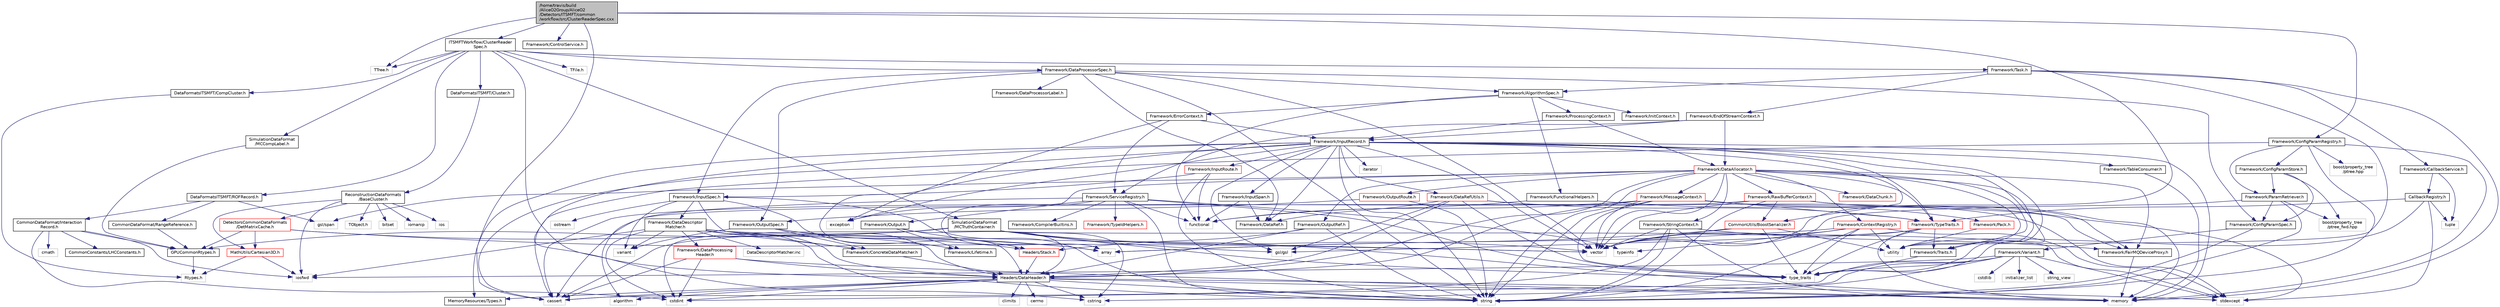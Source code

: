 digraph "/home/travis/build/AliceO2Group/AliceO2/Detectors/ITSMFT/common/workflow/src/ClusterReaderSpec.cxx"
{
 // INTERACTIVE_SVG=YES
  bgcolor="transparent";
  edge [fontname="Helvetica",fontsize="10",labelfontname="Helvetica",labelfontsize="10"];
  node [fontname="Helvetica",fontsize="10",shape=record];
  Node0 [label="/home/travis/build\l/AliceO2Group/AliceO2\l/Detectors/ITSMFT/common\l/workflow/src/ClusterReaderSpec.cxx",height=0.2,width=0.4,color="black", fillcolor="grey75", style="filled", fontcolor="black"];
  Node0 -> Node1 [color="midnightblue",fontsize="10",style="solid",fontname="Helvetica"];
  Node1 [label="vector",height=0.2,width=0.4,color="grey75"];
  Node0 -> Node2 [color="midnightblue",fontsize="10",style="solid",fontname="Helvetica"];
  Node2 [label="TTree.h",height=0.2,width=0.4,color="grey75"];
  Node0 -> Node3 [color="midnightblue",fontsize="10",style="solid",fontname="Helvetica"];
  Node3 [label="Framework/ControlService.h",height=0.2,width=0.4,color="black",URL="$d2/d43/ControlService_8h.html"];
  Node0 -> Node4 [color="midnightblue",fontsize="10",style="solid",fontname="Helvetica"];
  Node4 [label="Framework/ConfigParamRegistry.h",height=0.2,width=0.4,color="black",URL="$de/dc6/ConfigParamRegistry_8h.html"];
  Node4 -> Node5 [color="midnightblue",fontsize="10",style="solid",fontname="Helvetica"];
  Node5 [label="Framework/ParamRetriever.h",height=0.2,width=0.4,color="black",URL="$df/d72/ParamRetriever_8h.html"];
  Node5 -> Node6 [color="midnightblue",fontsize="10",style="solid",fontname="Helvetica"];
  Node6 [label="Framework/ConfigParamSpec.h",height=0.2,width=0.4,color="black",URL="$d0/d1c/ConfigParamSpec_8h.html"];
  Node6 -> Node7 [color="midnightblue",fontsize="10",style="solid",fontname="Helvetica"];
  Node7 [label="Framework/Variant.h",height=0.2,width=0.4,color="black",URL="$de/d56/Variant_8h.html"];
  Node7 -> Node8 [color="midnightblue",fontsize="10",style="solid",fontname="Helvetica"];
  Node8 [label="type_traits",height=0.2,width=0.4,color="grey75"];
  Node7 -> Node9 [color="midnightblue",fontsize="10",style="solid",fontname="Helvetica"];
  Node9 [label="cstring",height=0.2,width=0.4,color="grey75"];
  Node7 -> Node10 [color="midnightblue",fontsize="10",style="solid",fontname="Helvetica"];
  Node10 [label="cstdint",height=0.2,width=0.4,color="grey75"];
  Node7 -> Node11 [color="midnightblue",fontsize="10",style="solid",fontname="Helvetica"];
  Node11 [label="cstdlib",height=0.2,width=0.4,color="grey75"];
  Node7 -> Node12 [color="midnightblue",fontsize="10",style="solid",fontname="Helvetica"];
  Node12 [label="stdexcept",height=0.2,width=0.4,color="grey75"];
  Node7 -> Node13 [color="midnightblue",fontsize="10",style="solid",fontname="Helvetica"];
  Node13 [label="iosfwd",height=0.2,width=0.4,color="grey75"];
  Node7 -> Node14 [color="midnightblue",fontsize="10",style="solid",fontname="Helvetica"];
  Node14 [label="initializer_list",height=0.2,width=0.4,color="grey75"];
  Node7 -> Node15 [color="midnightblue",fontsize="10",style="solid",fontname="Helvetica"];
  Node15 [label="string_view",height=0.2,width=0.4,color="grey75"];
  Node7 -> Node16 [color="midnightblue",fontsize="10",style="solid",fontname="Helvetica"];
  Node16 [label="string",height=0.2,width=0.4,color="grey75"];
  Node6 -> Node16 [color="midnightblue",fontsize="10",style="solid",fontname="Helvetica"];
  Node5 -> Node17 [color="midnightblue",fontsize="10",style="solid",fontname="Helvetica"];
  Node17 [label="boost/property_tree\l/ptree_fwd.hpp",height=0.2,width=0.4,color="grey75"];
  Node5 -> Node16 [color="midnightblue",fontsize="10",style="solid",fontname="Helvetica"];
  Node5 -> Node1 [color="midnightblue",fontsize="10",style="solid",fontname="Helvetica"];
  Node4 -> Node18 [color="midnightblue",fontsize="10",style="solid",fontname="Helvetica"];
  Node18 [label="Framework/ConfigParamStore.h",height=0.2,width=0.4,color="black",URL="$dd/daf/ConfigParamStore_8h.html"];
  Node18 -> Node5 [color="midnightblue",fontsize="10",style="solid",fontname="Helvetica"];
  Node18 -> Node6 [color="midnightblue",fontsize="10",style="solid",fontname="Helvetica"];
  Node18 -> Node17 [color="midnightblue",fontsize="10",style="solid",fontname="Helvetica"];
  Node4 -> Node19 [color="midnightblue",fontsize="10",style="solid",fontname="Helvetica"];
  Node19 [label="boost/property_tree\l/ptree.hpp",height=0.2,width=0.4,color="grey75"];
  Node4 -> Node20 [color="midnightblue",fontsize="10",style="solid",fontname="Helvetica"];
  Node20 [label="memory",height=0.2,width=0.4,color="grey75"];
  Node4 -> Node16 [color="midnightblue",fontsize="10",style="solid",fontname="Helvetica"];
  Node4 -> Node21 [color="midnightblue",fontsize="10",style="solid",fontname="Helvetica"];
  Node21 [label="cassert",height=0.2,width=0.4,color="grey75"];
  Node0 -> Node22 [color="midnightblue",fontsize="10",style="solid",fontname="Helvetica"];
  Node22 [label="ITSMFTWorkflow/ClusterReader\lSpec.h",height=0.2,width=0.4,color="black",URL="$de/dea/ITSMFT_2common_2workflow_2include_2ITSMFTWorkflow_2ClusterReaderSpec_8h.html"];
  Node22 -> Node23 [color="midnightblue",fontsize="10",style="solid",fontname="Helvetica"];
  Node23 [label="TFile.h",height=0.2,width=0.4,color="grey75"];
  Node22 -> Node2 [color="midnightblue",fontsize="10",style="solid",fontname="Helvetica"];
  Node22 -> Node24 [color="midnightblue",fontsize="10",style="solid",fontname="Helvetica"];
  Node24 [label="Framework/DataProcessorSpec.h",height=0.2,width=0.4,color="black",URL="$d0/df4/DataProcessorSpec_8h.html"];
  Node24 -> Node25 [color="midnightblue",fontsize="10",style="solid",fontname="Helvetica"];
  Node25 [label="Framework/AlgorithmSpec.h",height=0.2,width=0.4,color="black",URL="$d0/d14/AlgorithmSpec_8h.html"];
  Node25 -> Node26 [color="midnightblue",fontsize="10",style="solid",fontname="Helvetica"];
  Node26 [label="Framework/ProcessingContext.h",height=0.2,width=0.4,color="black",URL="$de/d6a/ProcessingContext_8h.html"];
  Node26 -> Node27 [color="midnightblue",fontsize="10",style="solid",fontname="Helvetica"];
  Node27 [label="Framework/InputRecord.h",height=0.2,width=0.4,color="black",URL="$d6/d5c/InputRecord_8h.html"];
  Node27 -> Node28 [color="midnightblue",fontsize="10",style="solid",fontname="Helvetica"];
  Node28 [label="Framework/DataRef.h",height=0.2,width=0.4,color="black",URL="$d5/dfb/DataRef_8h.html"];
  Node27 -> Node29 [color="midnightblue",fontsize="10",style="solid",fontname="Helvetica"];
  Node29 [label="Framework/DataRefUtils.h",height=0.2,width=0.4,color="red",URL="$d5/db8/DataRefUtils_8h.html"];
  Node29 -> Node28 [color="midnightblue",fontsize="10",style="solid",fontname="Helvetica"];
  Node29 -> Node43 [color="midnightblue",fontsize="10",style="solid",fontname="Helvetica"];
  Node43 [label="Framework/TypeTraits.h",height=0.2,width=0.4,color="red",URL="$d0/d95/TypeTraits_8h.html"];
  Node43 -> Node8 [color="midnightblue",fontsize="10",style="solid",fontname="Helvetica"];
  Node43 -> Node1 [color="midnightblue",fontsize="10",style="solid",fontname="Helvetica"];
  Node43 -> Node20 [color="midnightblue",fontsize="10",style="solid",fontname="Helvetica"];
  Node43 -> Node44 [color="midnightblue",fontsize="10",style="solid",fontname="Helvetica"];
  Node44 [label="Framework/Traits.h",height=0.2,width=0.4,color="black",URL="$db/d31/Traits_8h.html"];
  Node44 -> Node8 [color="midnightblue",fontsize="10",style="solid",fontname="Helvetica"];
  Node43 -> Node47 [color="midnightblue",fontsize="10",style="solid",fontname="Helvetica"];
  Node47 [label="gsl/gsl",height=0.2,width=0.4,color="grey75"];
  Node29 -> Node64 [color="midnightblue",fontsize="10",style="solid",fontname="Helvetica"];
  Node64 [label="Headers/DataHeader.h",height=0.2,width=0.4,color="black",URL="$dc/dcd/DataHeader_8h.html"];
  Node64 -> Node10 [color="midnightblue",fontsize="10",style="solid",fontname="Helvetica"];
  Node64 -> Node20 [color="midnightblue",fontsize="10",style="solid",fontname="Helvetica"];
  Node64 -> Node21 [color="midnightblue",fontsize="10",style="solid",fontname="Helvetica"];
  Node64 -> Node9 [color="midnightblue",fontsize="10",style="solid",fontname="Helvetica"];
  Node64 -> Node65 [color="midnightblue",fontsize="10",style="solid",fontname="Helvetica"];
  Node65 [label="algorithm",height=0.2,width=0.4,color="grey75"];
  Node64 -> Node12 [color="midnightblue",fontsize="10",style="solid",fontname="Helvetica"];
  Node64 -> Node16 [color="midnightblue",fontsize="10",style="solid",fontname="Helvetica"];
  Node64 -> Node66 [color="midnightblue",fontsize="10",style="solid",fontname="Helvetica"];
  Node66 [label="climits",height=0.2,width=0.4,color="grey75"];
  Node64 -> Node40 [color="midnightblue",fontsize="10",style="solid",fontname="Helvetica"];
  Node40 [label="MemoryResources/Types.h",height=0.2,width=0.4,color="black",URL="$d7/df8/Types_8h.html"];
  Node64 -> Node67 [color="midnightblue",fontsize="10",style="solid",fontname="Helvetica"];
  Node67 [label="cerrno",height=0.2,width=0.4,color="grey75"];
  Node29 -> Node47 [color="midnightblue",fontsize="10",style="solid",fontname="Helvetica"];
  Node29 -> Node12 [color="midnightblue",fontsize="10",style="solid",fontname="Helvetica"];
  Node29 -> Node8 [color="midnightblue",fontsize="10",style="solid",fontname="Helvetica"];
  Node27 -> Node93 [color="midnightblue",fontsize="10",style="solid",fontname="Helvetica"];
  Node93 [label="Framework/InputRoute.h",height=0.2,width=0.4,color="red",URL="$d5/d19/InputRoute_8h.html"];
  Node93 -> Node71 [color="midnightblue",fontsize="10",style="solid",fontname="Helvetica"];
  Node71 [label="Framework/InputSpec.h",height=0.2,width=0.4,color="black",URL="$d5/d3f/InputSpec_8h.html"];
  Node71 -> Node68 [color="midnightblue",fontsize="10",style="solid",fontname="Helvetica"];
  Node68 [label="Framework/Lifetime.h",height=0.2,width=0.4,color="black",URL="$dc/dca/Lifetime_8h.html"];
  Node71 -> Node69 [color="midnightblue",fontsize="10",style="solid",fontname="Helvetica"];
  Node69 [label="Framework/ConcreteDataMatcher.h",height=0.2,width=0.4,color="black",URL="$d0/d1b/ConcreteDataMatcher_8h.html"];
  Node69 -> Node64 [color="midnightblue",fontsize="10",style="solid",fontname="Helvetica"];
  Node71 -> Node72 [color="midnightblue",fontsize="10",style="solid",fontname="Helvetica"];
  Node72 [label="Framework/DataDescriptor\lMatcher.h",height=0.2,width=0.4,color="black",URL="$d3/da3/DataDescriptorMatcher_8h.html"];
  Node72 -> Node69 [color="midnightblue",fontsize="10",style="solid",fontname="Helvetica"];
  Node72 -> Node73 [color="midnightblue",fontsize="10",style="solid",fontname="Helvetica"];
  Node73 [label="Framework/DataProcessing\lHeader.h",height=0.2,width=0.4,color="red",URL="$d6/dc9/DataProcessingHeader_8h.html"];
  Node73 -> Node64 [color="midnightblue",fontsize="10",style="solid",fontname="Helvetica"];
  Node73 -> Node10 [color="midnightblue",fontsize="10",style="solid",fontname="Helvetica"];
  Node73 -> Node20 [color="midnightblue",fontsize="10",style="solid",fontname="Helvetica"];
  Node73 -> Node21 [color="midnightblue",fontsize="10",style="solid",fontname="Helvetica"];
  Node72 -> Node64 [color="midnightblue",fontsize="10",style="solid",fontname="Helvetica"];
  Node72 -> Node76 [color="midnightblue",fontsize="10",style="solid",fontname="Helvetica"];
  Node76 [label="Headers/Stack.h",height=0.2,width=0.4,color="red",URL="$d4/d00/Headers_2include_2Headers_2Stack_8h.html"];
  Node76 -> Node64 [color="midnightblue",fontsize="10",style="solid",fontname="Helvetica"];
  Node72 -> Node50 [color="midnightblue",fontsize="10",style="solid",fontname="Helvetica"];
  Node50 [label="array",height=0.2,width=0.4,color="grey75"];
  Node72 -> Node10 [color="midnightblue",fontsize="10",style="solid",fontname="Helvetica"];
  Node72 -> Node13 [color="midnightblue",fontsize="10",style="solid",fontname="Helvetica"];
  Node72 -> Node16 [color="midnightblue",fontsize="10",style="solid",fontname="Helvetica"];
  Node72 -> Node70 [color="midnightblue",fontsize="10",style="solid",fontname="Helvetica"];
  Node70 [label="variant",height=0.2,width=0.4,color="grey75"];
  Node72 -> Node1 [color="midnightblue",fontsize="10",style="solid",fontname="Helvetica"];
  Node72 -> Node87 [color="midnightblue",fontsize="10",style="solid",fontname="Helvetica"];
  Node87 [label="DataDescriptorMatcher.inc",height=0.2,width=0.4,color="grey75"];
  Node71 -> Node16 [color="midnightblue",fontsize="10",style="solid",fontname="Helvetica"];
  Node71 -> Node88 [color="midnightblue",fontsize="10",style="solid",fontname="Helvetica"];
  Node88 [label="ostream",height=0.2,width=0.4,color="grey75"];
  Node71 -> Node70 [color="midnightblue",fontsize="10",style="solid",fontname="Helvetica"];
  Node93 -> Node16 [color="midnightblue",fontsize="10",style="solid",fontname="Helvetica"];
  Node93 -> Node95 [color="midnightblue",fontsize="10",style="solid",fontname="Helvetica"];
  Node95 [label="functional",height=0.2,width=0.4,color="grey75"];
  Node27 -> Node43 [color="midnightblue",fontsize="10",style="solid",fontname="Helvetica"];
  Node27 -> Node97 [color="midnightblue",fontsize="10",style="solid",fontname="Helvetica"];
  Node97 [label="Framework/InputSpan.h",height=0.2,width=0.4,color="black",URL="$da/d0f/InputSpan_8h.html"];
  Node97 -> Node28 [color="midnightblue",fontsize="10",style="solid",fontname="Helvetica"];
  Node97 -> Node95 [color="midnightblue",fontsize="10",style="solid",fontname="Helvetica"];
  Node27 -> Node98 [color="midnightblue",fontsize="10",style="solid",fontname="Helvetica"];
  Node98 [label="Framework/TableConsumer.h",height=0.2,width=0.4,color="black",URL="$dc/d03/TableConsumer_8h.html"];
  Node98 -> Node20 [color="midnightblue",fontsize="10",style="solid",fontname="Helvetica"];
  Node27 -> Node44 [color="midnightblue",fontsize="10",style="solid",fontname="Helvetica"];
  Node27 -> Node40 [color="midnightblue",fontsize="10",style="solid",fontname="Helvetica"];
  Node27 -> Node64 [color="midnightblue",fontsize="10",style="solid",fontname="Helvetica"];
  Node27 -> Node48 [color="midnightblue",fontsize="10",style="solid",fontname="Helvetica"];
  Node48 [label="CommonUtils/BoostSerializer.h",height=0.2,width=0.4,color="red",URL="$d7/d91/BoostSerializer_8h.html",tooltip="Templatised boost serializer/deserializer for containers and base types. "];
  Node48 -> Node49 [color="midnightblue",fontsize="10",style="solid",fontname="Helvetica"];
  Node49 [label="utility",height=0.2,width=0.4,color="grey75"];
  Node48 -> Node8 [color="midnightblue",fontsize="10",style="solid",fontname="Helvetica"];
  Node48 -> Node50 [color="midnightblue",fontsize="10",style="solid",fontname="Helvetica"];
  Node48 -> Node1 [color="midnightblue",fontsize="10",style="solid",fontname="Helvetica"];
  Node27 -> Node47 [color="midnightblue",fontsize="10",style="solid",fontname="Helvetica"];
  Node27 -> Node99 [color="midnightblue",fontsize="10",style="solid",fontname="Helvetica"];
  Node99 [label="iterator",height=0.2,width=0.4,color="grey75"];
  Node27 -> Node16 [color="midnightblue",fontsize="10",style="solid",fontname="Helvetica"];
  Node27 -> Node1 [color="midnightblue",fontsize="10",style="solid",fontname="Helvetica"];
  Node27 -> Node9 [color="midnightblue",fontsize="10",style="solid",fontname="Helvetica"];
  Node27 -> Node21 [color="midnightblue",fontsize="10",style="solid",fontname="Helvetica"];
  Node27 -> Node100 [color="midnightblue",fontsize="10",style="solid",fontname="Helvetica"];
  Node100 [label="exception",height=0.2,width=0.4,color="grey75"];
  Node27 -> Node20 [color="midnightblue",fontsize="10",style="solid",fontname="Helvetica"];
  Node27 -> Node8 [color="midnightblue",fontsize="10",style="solid",fontname="Helvetica"];
  Node26 -> Node101 [color="midnightblue",fontsize="10",style="solid",fontname="Helvetica"];
  Node101 [label="Framework/DataAllocator.h",height=0.2,width=0.4,color="red",URL="$d1/d28/DataAllocator_8h.html"];
  Node101 -> Node102 [color="midnightblue",fontsize="10",style="solid",fontname="Helvetica"];
  Node102 [label="Framework/ContextRegistry.h",height=0.2,width=0.4,color="red",URL="$df/d2f/ContextRegistry_8h.html"];
  Node102 -> Node103 [color="midnightblue",fontsize="10",style="solid",fontname="Helvetica"];
  Node103 [label="typeinfo",height=0.2,width=0.4,color="grey75"];
  Node102 -> Node8 [color="midnightblue",fontsize="10",style="solid",fontname="Helvetica"];
  Node102 -> Node16 [color="midnightblue",fontsize="10",style="solid",fontname="Helvetica"];
  Node102 -> Node12 [color="midnightblue",fontsize="10",style="solid",fontname="Helvetica"];
  Node102 -> Node1 [color="midnightblue",fontsize="10",style="solid",fontname="Helvetica"];
  Node102 -> Node49 [color="midnightblue",fontsize="10",style="solid",fontname="Helvetica"];
  Node102 -> Node50 [color="midnightblue",fontsize="10",style="solid",fontname="Helvetica"];
  Node101 -> Node105 [color="midnightblue",fontsize="10",style="solid",fontname="Helvetica"];
  Node105 [label="Framework/MessageContext.h",height=0.2,width=0.4,color="red",URL="$dc/dc4/MessageContext_8h.html"];
  Node105 -> Node108 [color="midnightblue",fontsize="10",style="solid",fontname="Helvetica"];
  Node108 [label="Framework/FairMQDeviceProxy.h",height=0.2,width=0.4,color="black",URL="$d8/d71/FairMQDeviceProxy_8h.html"];
  Node108 -> Node20 [color="midnightblue",fontsize="10",style="solid",fontname="Helvetica"];
  Node105 -> Node43 [color="midnightblue",fontsize="10",style="solid",fontname="Helvetica"];
  Node105 -> Node64 [color="midnightblue",fontsize="10",style="solid",fontname="Helvetica"];
  Node105 -> Node21 [color="midnightblue",fontsize="10",style="solid",fontname="Helvetica"];
  Node105 -> Node95 [color="midnightblue",fontsize="10",style="solid",fontname="Helvetica"];
  Node105 -> Node12 [color="midnightblue",fontsize="10",style="solid",fontname="Helvetica"];
  Node105 -> Node16 [color="midnightblue",fontsize="10",style="solid",fontname="Helvetica"];
  Node105 -> Node8 [color="midnightblue",fontsize="10",style="solid",fontname="Helvetica"];
  Node105 -> Node1 [color="midnightblue",fontsize="10",style="solid",fontname="Helvetica"];
  Node101 -> Node110 [color="midnightblue",fontsize="10",style="solid",fontname="Helvetica"];
  Node110 [label="Framework/StringContext.h",height=0.2,width=0.4,color="black",URL="$dd/df6/StringContext_8h.html"];
  Node110 -> Node108 [color="midnightblue",fontsize="10",style="solid",fontname="Helvetica"];
  Node110 -> Node1 [color="midnightblue",fontsize="10",style="solid",fontname="Helvetica"];
  Node110 -> Node21 [color="midnightblue",fontsize="10",style="solid",fontname="Helvetica"];
  Node110 -> Node16 [color="midnightblue",fontsize="10",style="solid",fontname="Helvetica"];
  Node110 -> Node20 [color="midnightblue",fontsize="10",style="solid",fontname="Helvetica"];
  Node101 -> Node111 [color="midnightblue",fontsize="10",style="solid",fontname="Helvetica"];
  Node111 [label="Framework/RawBufferContext.h",height=0.2,width=0.4,color="red",URL="$d8/d25/RawBufferContext_8h.html",tooltip=" "];
  Node111 -> Node108 [color="midnightblue",fontsize="10",style="solid",fontname="Helvetica"];
  Node111 -> Node48 [color="midnightblue",fontsize="10",style="solid",fontname="Helvetica"];
  Node111 -> Node1 [color="midnightblue",fontsize="10",style="solid",fontname="Helvetica"];
  Node111 -> Node21 [color="midnightblue",fontsize="10",style="solid",fontname="Helvetica"];
  Node111 -> Node16 [color="midnightblue",fontsize="10",style="solid",fontname="Helvetica"];
  Node111 -> Node20 [color="midnightblue",fontsize="10",style="solid",fontname="Helvetica"];
  Node101 -> Node89 [color="midnightblue",fontsize="10",style="solid",fontname="Helvetica"];
  Node89 [label="Framework/Output.h",height=0.2,width=0.4,color="black",URL="$d3/ddf/Output_8h.html"];
  Node89 -> Node64 [color="midnightblue",fontsize="10",style="solid",fontname="Helvetica"];
  Node89 -> Node68 [color="midnightblue",fontsize="10",style="solid",fontname="Helvetica"];
  Node89 -> Node76 [color="midnightblue",fontsize="10",style="solid",fontname="Helvetica"];
  Node101 -> Node113 [color="midnightblue",fontsize="10",style="solid",fontname="Helvetica"];
  Node113 [label="Framework/OutputRef.h",height=0.2,width=0.4,color="black",URL="$d6/d5a/OutputRef_8h.html"];
  Node113 -> Node64 [color="midnightblue",fontsize="10",style="solid",fontname="Helvetica"];
  Node113 -> Node76 [color="midnightblue",fontsize="10",style="solid",fontname="Helvetica"];
  Node113 -> Node16 [color="midnightblue",fontsize="10",style="solid",fontname="Helvetica"];
  Node101 -> Node114 [color="midnightblue",fontsize="10",style="solid",fontname="Helvetica"];
  Node114 [label="Framework/OutputRoute.h",height=0.2,width=0.4,color="red",URL="$d6/df4/OutputRoute_8h.html"];
  Node114 -> Node63 [color="midnightblue",fontsize="10",style="solid",fontname="Helvetica"];
  Node63 [label="Framework/OutputSpec.h",height=0.2,width=0.4,color="black",URL="$db/d2d/OutputSpec_8h.html"];
  Node63 -> Node64 [color="midnightblue",fontsize="10",style="solid",fontname="Helvetica"];
  Node63 -> Node68 [color="midnightblue",fontsize="10",style="solid",fontname="Helvetica"];
  Node63 -> Node69 [color="midnightblue",fontsize="10",style="solid",fontname="Helvetica"];
  Node63 -> Node70 [color="midnightblue",fontsize="10",style="solid",fontname="Helvetica"];
  Node114 -> Node16 [color="midnightblue",fontsize="10",style="solid",fontname="Helvetica"];
  Node101 -> Node115 [color="midnightblue",fontsize="10",style="solid",fontname="Helvetica"];
  Node115 [label="Framework/DataChunk.h",height=0.2,width=0.4,color="red",URL="$d7/d31/DataChunk_8h.html"];
  Node101 -> Node108 [color="midnightblue",fontsize="10",style="solid",fontname="Helvetica"];
  Node101 -> Node43 [color="midnightblue",fontsize="10",style="solid",fontname="Helvetica"];
  Node101 -> Node44 [color="midnightblue",fontsize="10",style="solid",fontname="Helvetica"];
  Node101 -> Node64 [color="midnightblue",fontsize="10",style="solid",fontname="Helvetica"];
  Node101 -> Node38 [color="midnightblue",fontsize="10",style="solid",fontname="Helvetica"];
  Node38 [label="gsl/span",height=0.2,width=0.4,color="grey75"];
  Node101 -> Node1 [color="midnightblue",fontsize="10",style="solid",fontname="Helvetica"];
  Node101 -> Node16 [color="midnightblue",fontsize="10",style="solid",fontname="Helvetica"];
  Node101 -> Node49 [color="midnightblue",fontsize="10",style="solid",fontname="Helvetica"];
  Node101 -> Node8 [color="midnightblue",fontsize="10",style="solid",fontname="Helvetica"];
  Node25 -> Node117 [color="midnightblue",fontsize="10",style="solid",fontname="Helvetica"];
  Node117 [label="Framework/ErrorContext.h",height=0.2,width=0.4,color="black",URL="$d7/dad/ErrorContext_8h.html"];
  Node117 -> Node27 [color="midnightblue",fontsize="10",style="solid",fontname="Helvetica"];
  Node117 -> Node118 [color="midnightblue",fontsize="10",style="solid",fontname="Helvetica"];
  Node118 [label="Framework/ServiceRegistry.h",height=0.2,width=0.4,color="black",URL="$d8/d17/ServiceRegistry_8h.html"];
  Node118 -> Node119 [color="midnightblue",fontsize="10",style="solid",fontname="Helvetica"];
  Node119 [label="Framework/CompilerBuiltins.h",height=0.2,width=0.4,color="black",URL="$d9/de8/CompilerBuiltins_8h.html"];
  Node118 -> Node120 [color="midnightblue",fontsize="10",style="solid",fontname="Helvetica"];
  Node120 [label="Framework/TypeIdHelpers.h",height=0.2,width=0.4,color="red",URL="$d2/d9a/TypeIdHelpers_8h.html"];
  Node118 -> Node65 [color="midnightblue",fontsize="10",style="solid",fontname="Helvetica"];
  Node118 -> Node50 [color="midnightblue",fontsize="10",style="solid",fontname="Helvetica"];
  Node118 -> Node100 [color="midnightblue",fontsize="10",style="solid",fontname="Helvetica"];
  Node118 -> Node95 [color="midnightblue",fontsize="10",style="solid",fontname="Helvetica"];
  Node118 -> Node16 [color="midnightblue",fontsize="10",style="solid",fontname="Helvetica"];
  Node118 -> Node8 [color="midnightblue",fontsize="10",style="solid",fontname="Helvetica"];
  Node118 -> Node103 [color="midnightblue",fontsize="10",style="solid",fontname="Helvetica"];
  Node117 -> Node100 [color="midnightblue",fontsize="10",style="solid",fontname="Helvetica"];
  Node25 -> Node122 [color="midnightblue",fontsize="10",style="solid",fontname="Helvetica"];
  Node122 [label="Framework/InitContext.h",height=0.2,width=0.4,color="black",URL="$d4/d2b/InitContext_8h.html"];
  Node25 -> Node123 [color="midnightblue",fontsize="10",style="solid",fontname="Helvetica"];
  Node123 [label="Framework/FunctionalHelpers.h",height=0.2,width=0.4,color="black",URL="$de/d9b/FunctionalHelpers_8h.html"];
  Node123 -> Node124 [color="midnightblue",fontsize="10",style="solid",fontname="Helvetica"];
  Node124 [label="Framework/Pack.h",height=0.2,width=0.4,color="red",URL="$dd/dce/Pack_8h.html"];
  Node124 -> Node49 [color="midnightblue",fontsize="10",style="solid",fontname="Helvetica"];
  Node123 -> Node95 [color="midnightblue",fontsize="10",style="solid",fontname="Helvetica"];
  Node25 -> Node95 [color="midnightblue",fontsize="10",style="solid",fontname="Helvetica"];
  Node24 -> Node6 [color="midnightblue",fontsize="10",style="solid",fontname="Helvetica"];
  Node24 -> Node125 [color="midnightblue",fontsize="10",style="solid",fontname="Helvetica"];
  Node125 [label="Framework/DataProcessorLabel.h",height=0.2,width=0.4,color="black",URL="$d1/df2/DataProcessorLabel_8h.html"];
  Node24 -> Node28 [color="midnightblue",fontsize="10",style="solid",fontname="Helvetica"];
  Node24 -> Node71 [color="midnightblue",fontsize="10",style="solid",fontname="Helvetica"];
  Node24 -> Node63 [color="midnightblue",fontsize="10",style="solid",fontname="Helvetica"];
  Node24 -> Node16 [color="midnightblue",fontsize="10",style="solid",fontname="Helvetica"];
  Node24 -> Node1 [color="midnightblue",fontsize="10",style="solid",fontname="Helvetica"];
  Node22 -> Node126 [color="midnightblue",fontsize="10",style="solid",fontname="Helvetica"];
  Node126 [label="Framework/Task.h",height=0.2,width=0.4,color="black",URL="$df/d4f/Task_8h.html"];
  Node126 -> Node25 [color="midnightblue",fontsize="10",style="solid",fontname="Helvetica"];
  Node126 -> Node127 [color="midnightblue",fontsize="10",style="solid",fontname="Helvetica"];
  Node127 [label="Framework/CallbackService.h",height=0.2,width=0.4,color="black",URL="$d9/d7f/CallbackService_8h.html"];
  Node127 -> Node128 [color="midnightblue",fontsize="10",style="solid",fontname="Helvetica"];
  Node128 [label="CallbackRegistry.h",height=0.2,width=0.4,color="black",URL="$d7/d3e/CallbackRegistry_8h.html",tooltip="A generic registry for callbacks. "];
  Node128 -> Node43 [color="midnightblue",fontsize="10",style="solid",fontname="Helvetica"];
  Node128 -> Node129 [color="midnightblue",fontsize="10",style="solid",fontname="Helvetica"];
  Node129 [label="tuple",height=0.2,width=0.4,color="grey75"];
  Node128 -> Node12 [color="midnightblue",fontsize="10",style="solid",fontname="Helvetica"];
  Node128 -> Node49 [color="midnightblue",fontsize="10",style="solid",fontname="Helvetica"];
  Node127 -> Node129 [color="midnightblue",fontsize="10",style="solid",fontname="Helvetica"];
  Node126 -> Node130 [color="midnightblue",fontsize="10",style="solid",fontname="Helvetica"];
  Node130 [label="Framework/EndOfStreamContext.h",height=0.2,width=0.4,color="black",URL="$d0/d77/EndOfStreamContext_8h.html"];
  Node130 -> Node27 [color="midnightblue",fontsize="10",style="solid",fontname="Helvetica"];
  Node130 -> Node118 [color="midnightblue",fontsize="10",style="solid",fontname="Helvetica"];
  Node130 -> Node101 [color="midnightblue",fontsize="10",style="solid",fontname="Helvetica"];
  Node126 -> Node49 [color="midnightblue",fontsize="10",style="solid",fontname="Helvetica"];
  Node126 -> Node20 [color="midnightblue",fontsize="10",style="solid",fontname="Helvetica"];
  Node22 -> Node64 [color="midnightblue",fontsize="10",style="solid",fontname="Helvetica"];
  Node22 -> Node131 [color="midnightblue",fontsize="10",style="solid",fontname="Helvetica"];
  Node131 [label="DataFormatsITSMFT/CompCluster.h",height=0.2,width=0.4,color="black",URL="$df/de4/CompCluster_8h.html",tooltip="Definition of the ITSMFT compact cluster. "];
  Node131 -> Node132 [color="midnightblue",fontsize="10",style="solid",fontname="Helvetica"];
  Node132 [label="Rtypes.h",height=0.2,width=0.4,color="grey75"];
  Node22 -> Node133 [color="midnightblue",fontsize="10",style="solid",fontname="Helvetica"];
  Node133 [label="DataFormatsITSMFT/Cluster.h",height=0.2,width=0.4,color="black",URL="$d1/d62/DataFormats_2Detectors_2ITSMFT_2common_2include_2DataFormatsITSMFT_2Cluster_8h.html"];
  Node133 -> Node134 [color="midnightblue",fontsize="10",style="solid",fontname="Helvetica"];
  Node134 [label="ReconstructionDataFormats\l/BaseCluster.h",height=0.2,width=0.4,color="black",URL="$d4/de2/BaseCluster_8h.html"];
  Node134 -> Node135 [color="midnightblue",fontsize="10",style="solid",fontname="Helvetica"];
  Node135 [label="TObject.h",height=0.2,width=0.4,color="grey75"];
  Node134 -> Node136 [color="midnightblue",fontsize="10",style="solid",fontname="Helvetica"];
  Node136 [label="bitset",height=0.2,width=0.4,color="grey75"];
  Node134 -> Node137 [color="midnightblue",fontsize="10",style="solid",fontname="Helvetica"];
  Node137 [label="iomanip",height=0.2,width=0.4,color="grey75"];
  Node134 -> Node138 [color="midnightblue",fontsize="10",style="solid",fontname="Helvetica"];
  Node138 [label="ios",height=0.2,width=0.4,color="grey75"];
  Node134 -> Node13 [color="midnightblue",fontsize="10",style="solid",fontname="Helvetica"];
  Node134 -> Node139 [color="midnightblue",fontsize="10",style="solid",fontname="Helvetica"];
  Node139 [label="DetectorsCommonDataFormats\l/DetMatrixCache.h",height=0.2,width=0.4,color="red",URL="$d4/d20/DetMatrixCache_8h.html"];
  Node139 -> Node142 [color="midnightblue",fontsize="10",style="solid",fontname="Helvetica"];
  Node142 [label="GPUCommonRtypes.h",height=0.2,width=0.4,color="black",URL="$d2/d45/GPUCommonRtypes_8h.html"];
  Node142 -> Node132 [color="midnightblue",fontsize="10",style="solid",fontname="Helvetica"];
  Node139 -> Node50 [color="midnightblue",fontsize="10",style="solid",fontname="Helvetica"];
  Node139 -> Node1 [color="midnightblue",fontsize="10",style="solid",fontname="Helvetica"];
  Node139 -> Node151 [color="midnightblue",fontsize="10",style="solid",fontname="Helvetica"];
  Node151 [label="MathUtils/Cartesian3D.h",height=0.2,width=0.4,color="red",URL="$dd/d76/Cartesian3D_8h.html"];
  Node151 -> Node132 [color="midnightblue",fontsize="10",style="solid",fontname="Helvetica"];
  Node151 -> Node13 [color="midnightblue",fontsize="10",style="solid",fontname="Helvetica"];
  Node134 -> Node151 [color="midnightblue",fontsize="10",style="solid",fontname="Helvetica"];
  Node22 -> Node161 [color="midnightblue",fontsize="10",style="solid",fontname="Helvetica"];
  Node161 [label="SimulationDataFormat\l/MCCompLabel.h",height=0.2,width=0.4,color="black",URL="$d7/dcd/MCCompLabel_8h.html"];
  Node161 -> Node142 [color="midnightblue",fontsize="10",style="solid",fontname="Helvetica"];
  Node22 -> Node162 [color="midnightblue",fontsize="10",style="solid",fontname="Helvetica"];
  Node162 [label="SimulationDataFormat\l/MCTruthContainer.h",height=0.2,width=0.4,color="black",URL="$db/d14/MCTruthContainer_8h.html",tooltip="Definition of a container to keep Monte Carlo truth external to simulation objects. "];
  Node162 -> Node142 [color="midnightblue",fontsize="10",style="solid",fontname="Helvetica"];
  Node162 -> Node10 [color="midnightblue",fontsize="10",style="solid",fontname="Helvetica"];
  Node162 -> Node21 [color="midnightblue",fontsize="10",style="solid",fontname="Helvetica"];
  Node162 -> Node12 [color="midnightblue",fontsize="10",style="solid",fontname="Helvetica"];
  Node162 -> Node47 [color="midnightblue",fontsize="10",style="solid",fontname="Helvetica"];
  Node162 -> Node8 [color="midnightblue",fontsize="10",style="solid",fontname="Helvetica"];
  Node162 -> Node9 [color="midnightblue",fontsize="10",style="solid",fontname="Helvetica"];
  Node162 -> Node20 [color="midnightblue",fontsize="10",style="solid",fontname="Helvetica"];
  Node162 -> Node1 [color="midnightblue",fontsize="10",style="solid",fontname="Helvetica"];
  Node22 -> Node163 [color="midnightblue",fontsize="10",style="solid",fontname="Helvetica"];
  Node163 [label="DataFormatsITSMFT/ROFRecord.h",height=0.2,width=0.4,color="black",URL="$d0/dc6/ITSMFT_2common_2include_2DataFormatsITSMFT_2ROFRecord_8h.html"];
  Node163 -> Node164 [color="midnightblue",fontsize="10",style="solid",fontname="Helvetica"];
  Node164 [label="CommonDataFormat/RangeReference.h",height=0.2,width=0.4,color="black",URL="$de/d64/RangeReference_8h.html",tooltip="Class to refer to the 1st entry and N elements of some group in the continuous container. "];
  Node164 -> Node142 [color="midnightblue",fontsize="10",style="solid",fontname="Helvetica"];
  Node163 -> Node165 [color="midnightblue",fontsize="10",style="solid",fontname="Helvetica"];
  Node165 [label="CommonDataFormat/Interaction\lRecord.h",height=0.2,width=0.4,color="black",URL="$d9/d80/InteractionRecord_8h.html"];
  Node165 -> Node142 [color="midnightblue",fontsize="10",style="solid",fontname="Helvetica"];
  Node165 -> Node13 [color="midnightblue",fontsize="10",style="solid",fontname="Helvetica"];
  Node165 -> Node145 [color="midnightblue",fontsize="10",style="solid",fontname="Helvetica"];
  Node145 [label="cmath",height=0.2,width=0.4,color="grey75"];
  Node165 -> Node10 [color="midnightblue",fontsize="10",style="solid",fontname="Helvetica"];
  Node165 -> Node166 [color="midnightblue",fontsize="10",style="solid",fontname="Helvetica"];
  Node166 [label="CommonConstants/LHCConstants.h",height=0.2,width=0.4,color="black",URL="$d4/dc6/LHCConstants_8h.html",tooltip="Header to collect LHC related constants. "];
  Node163 -> Node38 [color="midnightblue",fontsize="10",style="solid",fontname="Helvetica"];
  Node0 -> Node21 [color="midnightblue",fontsize="10",style="solid",fontname="Helvetica"];
}
